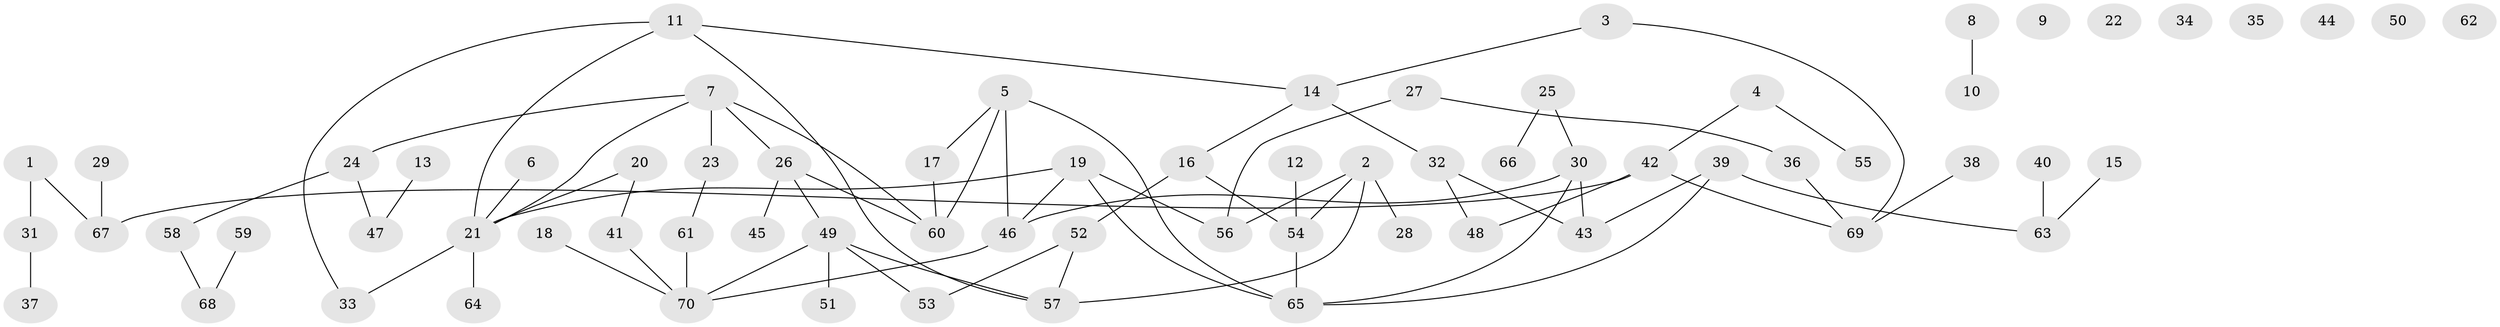 // coarse degree distribution, {2: 0.19148936170212766, 3: 0.10638297872340426, 4: 0.14893617021276595, 5: 0.0851063829787234, 0: 0.1702127659574468, 1: 0.2553191489361702, 6: 0.02127659574468085, 7: 0.02127659574468085}
// Generated by graph-tools (version 1.1) at 2025/41/03/06/25 10:41:22]
// undirected, 70 vertices, 80 edges
graph export_dot {
graph [start="1"]
  node [color=gray90,style=filled];
  1;
  2;
  3;
  4;
  5;
  6;
  7;
  8;
  9;
  10;
  11;
  12;
  13;
  14;
  15;
  16;
  17;
  18;
  19;
  20;
  21;
  22;
  23;
  24;
  25;
  26;
  27;
  28;
  29;
  30;
  31;
  32;
  33;
  34;
  35;
  36;
  37;
  38;
  39;
  40;
  41;
  42;
  43;
  44;
  45;
  46;
  47;
  48;
  49;
  50;
  51;
  52;
  53;
  54;
  55;
  56;
  57;
  58;
  59;
  60;
  61;
  62;
  63;
  64;
  65;
  66;
  67;
  68;
  69;
  70;
  1 -- 31;
  1 -- 67;
  2 -- 28;
  2 -- 54;
  2 -- 56;
  2 -- 57;
  3 -- 14;
  3 -- 69;
  4 -- 42;
  4 -- 55;
  5 -- 17;
  5 -- 46;
  5 -- 60;
  5 -- 65;
  6 -- 21;
  7 -- 21;
  7 -- 23;
  7 -- 24;
  7 -- 26;
  7 -- 60;
  8 -- 10;
  11 -- 14;
  11 -- 21;
  11 -- 33;
  11 -- 57;
  12 -- 54;
  13 -- 47;
  14 -- 16;
  14 -- 32;
  15 -- 63;
  16 -- 52;
  16 -- 54;
  17 -- 60;
  18 -- 70;
  19 -- 21;
  19 -- 46;
  19 -- 56;
  19 -- 65;
  20 -- 21;
  20 -- 41;
  21 -- 33;
  21 -- 64;
  23 -- 61;
  24 -- 47;
  24 -- 58;
  25 -- 30;
  25 -- 66;
  26 -- 45;
  26 -- 49;
  26 -- 60;
  27 -- 36;
  27 -- 56;
  29 -- 67;
  30 -- 43;
  30 -- 46;
  30 -- 65;
  31 -- 37;
  32 -- 43;
  32 -- 48;
  36 -- 69;
  38 -- 69;
  39 -- 43;
  39 -- 63;
  39 -- 65;
  40 -- 63;
  41 -- 70;
  42 -- 48;
  42 -- 67;
  42 -- 69;
  46 -- 70;
  49 -- 51;
  49 -- 53;
  49 -- 57;
  49 -- 70;
  52 -- 53;
  52 -- 57;
  54 -- 65;
  58 -- 68;
  59 -- 68;
  61 -- 70;
}
